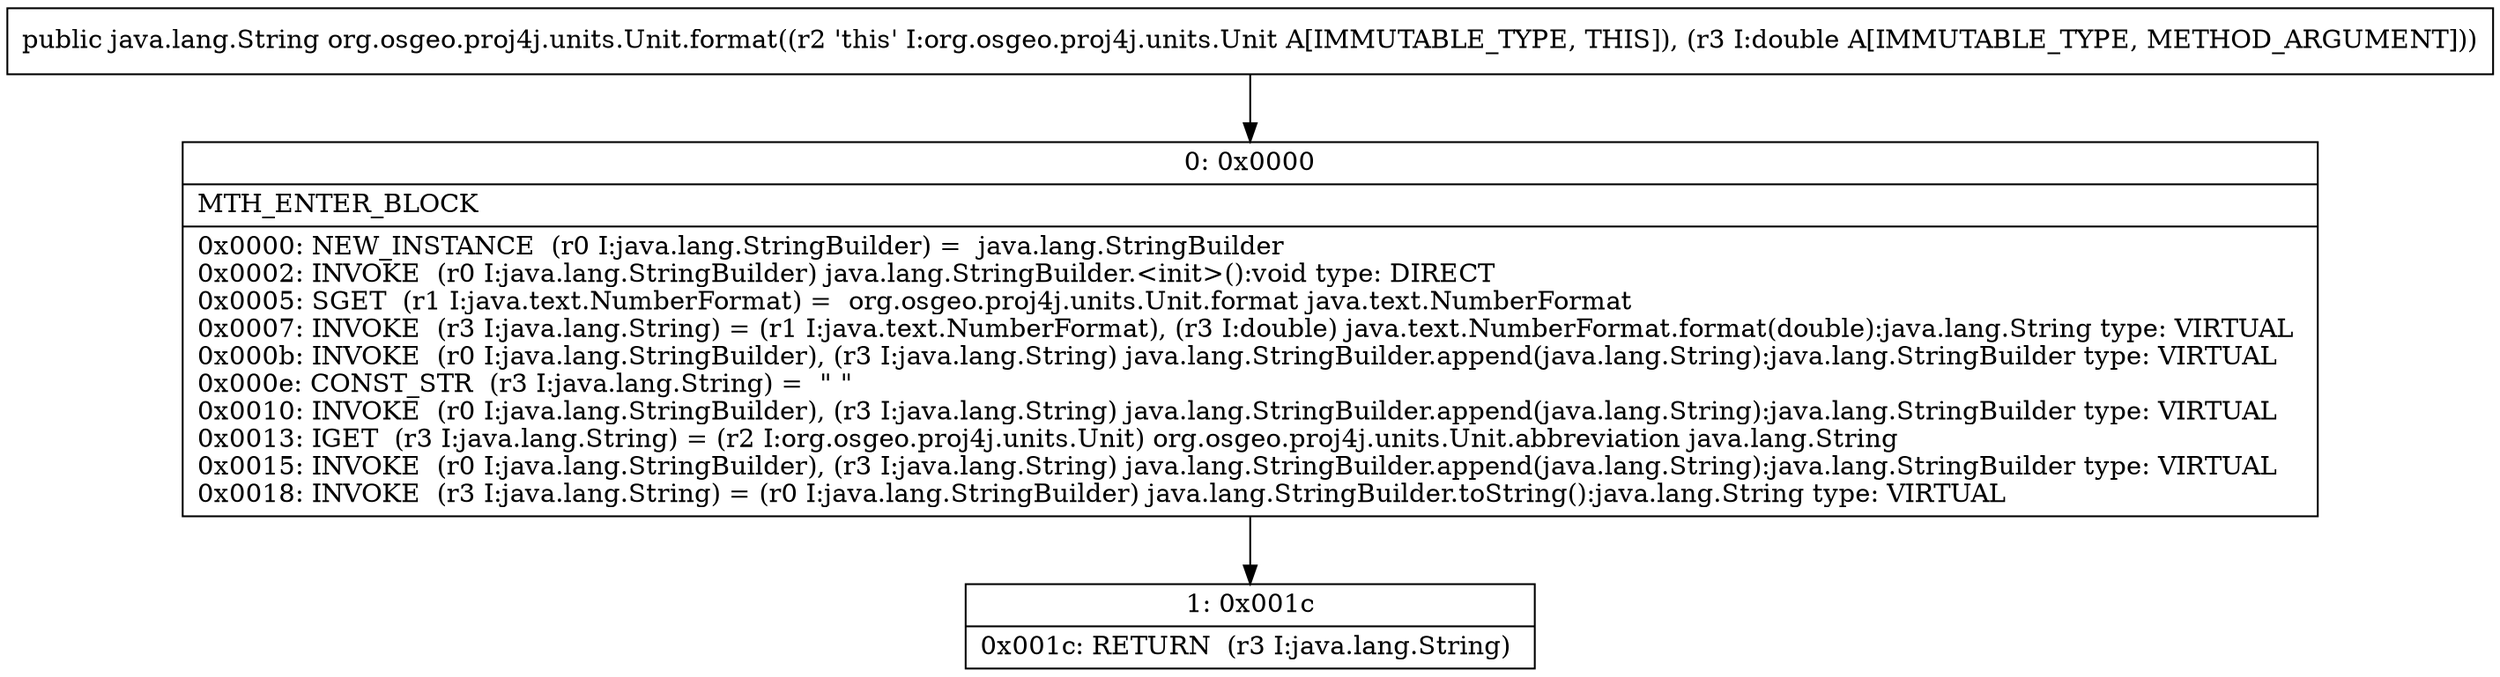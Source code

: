 digraph "CFG fororg.osgeo.proj4j.units.Unit.format(D)Ljava\/lang\/String;" {
Node_0 [shape=record,label="{0\:\ 0x0000|MTH_ENTER_BLOCK\l|0x0000: NEW_INSTANCE  (r0 I:java.lang.StringBuilder) =  java.lang.StringBuilder \l0x0002: INVOKE  (r0 I:java.lang.StringBuilder) java.lang.StringBuilder.\<init\>():void type: DIRECT \l0x0005: SGET  (r1 I:java.text.NumberFormat) =  org.osgeo.proj4j.units.Unit.format java.text.NumberFormat \l0x0007: INVOKE  (r3 I:java.lang.String) = (r1 I:java.text.NumberFormat), (r3 I:double) java.text.NumberFormat.format(double):java.lang.String type: VIRTUAL \l0x000b: INVOKE  (r0 I:java.lang.StringBuilder), (r3 I:java.lang.String) java.lang.StringBuilder.append(java.lang.String):java.lang.StringBuilder type: VIRTUAL \l0x000e: CONST_STR  (r3 I:java.lang.String) =  \" \" \l0x0010: INVOKE  (r0 I:java.lang.StringBuilder), (r3 I:java.lang.String) java.lang.StringBuilder.append(java.lang.String):java.lang.StringBuilder type: VIRTUAL \l0x0013: IGET  (r3 I:java.lang.String) = (r2 I:org.osgeo.proj4j.units.Unit) org.osgeo.proj4j.units.Unit.abbreviation java.lang.String \l0x0015: INVOKE  (r0 I:java.lang.StringBuilder), (r3 I:java.lang.String) java.lang.StringBuilder.append(java.lang.String):java.lang.StringBuilder type: VIRTUAL \l0x0018: INVOKE  (r3 I:java.lang.String) = (r0 I:java.lang.StringBuilder) java.lang.StringBuilder.toString():java.lang.String type: VIRTUAL \l}"];
Node_1 [shape=record,label="{1\:\ 0x001c|0x001c: RETURN  (r3 I:java.lang.String) \l}"];
MethodNode[shape=record,label="{public java.lang.String org.osgeo.proj4j.units.Unit.format((r2 'this' I:org.osgeo.proj4j.units.Unit A[IMMUTABLE_TYPE, THIS]), (r3 I:double A[IMMUTABLE_TYPE, METHOD_ARGUMENT])) }"];
MethodNode -> Node_0;
Node_0 -> Node_1;
}

